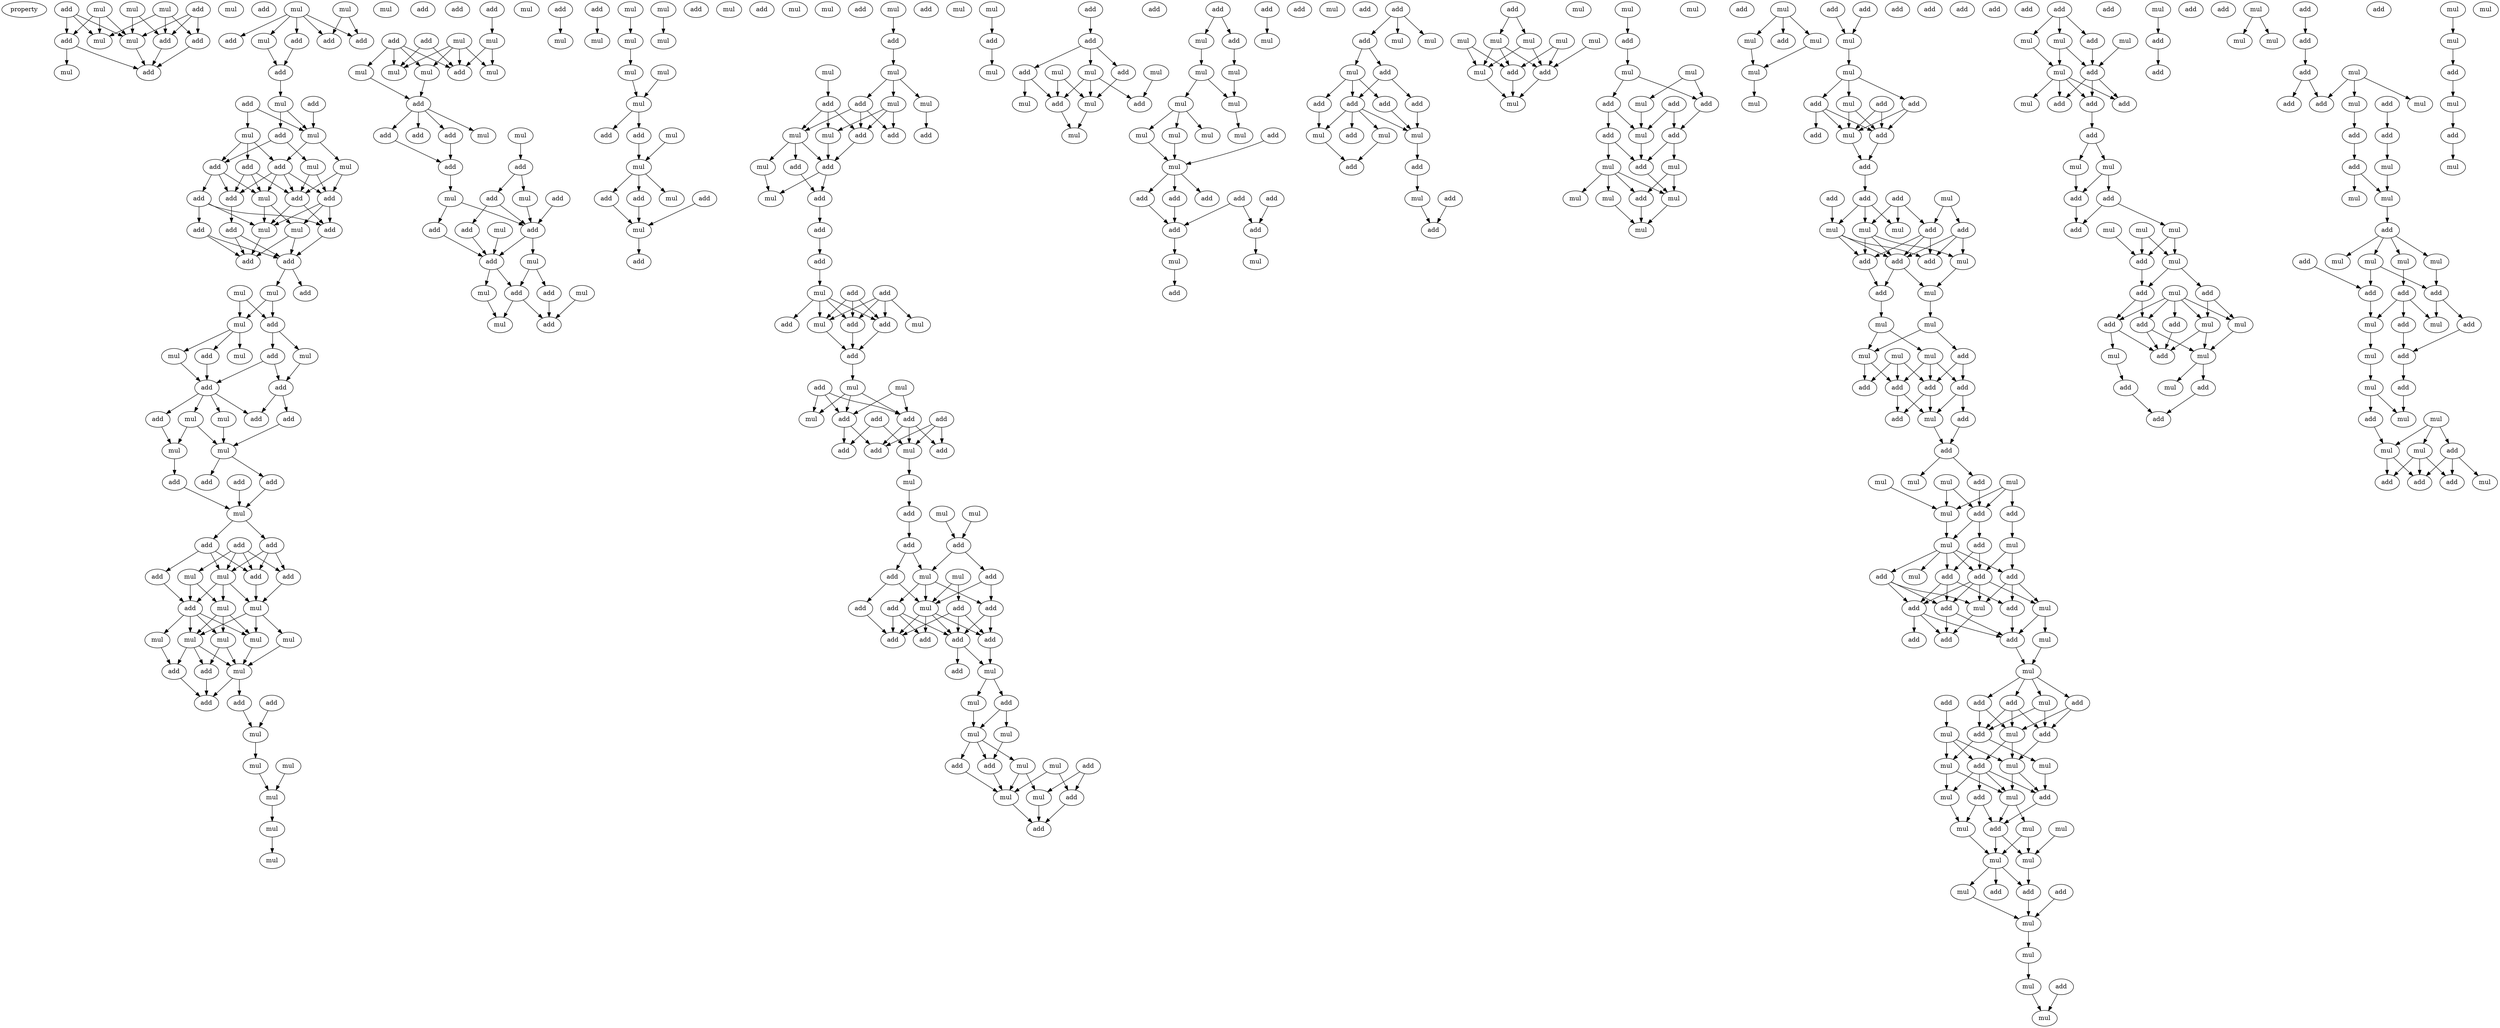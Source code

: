 digraph {
    node [fontcolor=black]
    property [mul=2,lf=1.7]
    0 [ label = mul ];
    1 [ label = add ];
    2 [ label = mul ];
    3 [ label = add ];
    4 [ label = mul ];
    5 [ label = add ];
    6 [ label = mul ];
    7 [ label = add ];
    8 [ label = add ];
    9 [ label = mul ];
    10 [ label = add ];
    11 [ label = mul ];
    12 [ label = mul ];
    13 [ label = add ];
    14 [ label = mul ];
    15 [ label = mul ];
    16 [ label = add ];
    17 [ label = add ];
    18 [ label = add ];
    19 [ label = add ];
    20 [ label = mul ];
    21 [ label = add ];
    22 [ label = add ];
    23 [ label = mul ];
    24 [ label = add ];
    25 [ label = mul ];
    26 [ label = add ];
    27 [ label = mul ];
    28 [ label = add ];
    29 [ label = mul ];
    30 [ label = add ];
    31 [ label = mul ];
    32 [ label = add ];
    33 [ label = mul ];
    34 [ label = add ];
    35 [ label = add ];
    36 [ label = add ];
    37 [ label = add ];
    38 [ label = add ];
    39 [ label = add ];
    40 [ label = mul ];
    41 [ label = mul ];
    42 [ label = add ];
    43 [ label = add ];
    44 [ label = add ];
    45 [ label = mul ];
    46 [ label = mul ];
    47 [ label = add ];
    48 [ label = add ];
    49 [ label = mul ];
    50 [ label = mul ];
    51 [ label = add ];
    52 [ label = mul ];
    53 [ label = add ];
    54 [ label = mul ];
    55 [ label = add ];
    56 [ label = add ];
    57 [ label = mul ];
    58 [ label = mul ];
    59 [ label = add ];
    60 [ label = add ];
    61 [ label = add ];
    62 [ label = mul ];
    63 [ label = mul ];
    64 [ label = add ];
    65 [ label = add ];
    66 [ label = add ];
    67 [ label = add ];
    68 [ label = mul ];
    69 [ label = add ];
    70 [ label = add ];
    71 [ label = add ];
    72 [ label = mul ];
    73 [ label = add ];
    74 [ label = add ];
    75 [ label = mul ];
    76 [ label = add ];
    77 [ label = mul ];
    78 [ label = mul ];
    79 [ label = add ];
    80 [ label = mul ];
    81 [ label = mul ];
    82 [ label = mul ];
    83 [ label = mul ];
    84 [ label = mul ];
    85 [ label = add ];
    86 [ label = mul ];
    87 [ label = add ];
    88 [ label = add ];
    89 [ label = add ];
    90 [ label = add ];
    91 [ label = mul ];
    92 [ label = mul ];
    93 [ label = mul ];
    94 [ label = mul ];
    95 [ label = mul ];
    96 [ label = mul ];
    97 [ label = add ];
    98 [ label = add ];
    99 [ label = mul ];
    100 [ label = add ];
    101 [ label = add ];
    102 [ label = mul ];
    103 [ label = mul ];
    104 [ label = add ];
    105 [ label = mul ];
    106 [ label = add ];
    107 [ label = mul ];
    108 [ label = mul ];
    109 [ label = mul ];
    110 [ label = add ];
    111 [ label = add ];
    112 [ label = mul ];
    113 [ label = mul ];
    114 [ label = add ];
    115 [ label = add ];
    116 [ label = add ];
    117 [ label = add ];
    118 [ label = mul ];
    119 [ label = mul ];
    120 [ label = add ];
    121 [ label = add ];
    122 [ label = mul ];
    123 [ label = add ];
    124 [ label = add ];
    125 [ label = add ];
    126 [ label = mul ];
    127 [ label = add ];
    128 [ label = mul ];
    129 [ label = add ];
    130 [ label = mul ];
    131 [ label = mul ];
    132 [ label = add ];
    133 [ label = add ];
    134 [ label = mul ];
    135 [ label = add ];
    136 [ label = mul ];
    137 [ label = add ];
    138 [ label = mul ];
    139 [ label = mul ];
    140 [ label = mul ];
    141 [ label = mul ];
    142 [ label = mul ];
    143 [ label = mul ];
    144 [ label = mul ];
    145 [ label = mul ];
    146 [ label = mul ];
    147 [ label = add ];
    148 [ label = add ];
    149 [ label = mul ];
    150 [ label = add ];
    151 [ label = mul ];
    152 [ label = add ];
    153 [ label = add ];
    154 [ label = add ];
    155 [ label = mul ];
    156 [ label = add ];
    157 [ label = mul ];
    158 [ label = mul ];
    159 [ label = mul ];
    160 [ label = add ];
    161 [ label = add ];
    162 [ label = mul ];
    163 [ label = add ];
    164 [ label = mul ];
    165 [ label = mul ];
    166 [ label = add ];
    167 [ label = mul ];
    168 [ label = add ];
    169 [ label = mul ];
    170 [ label = mul ];
    171 [ label = mul ];
    172 [ label = add ];
    173 [ label = add ];
    174 [ label = add ];
    175 [ label = mul ];
    176 [ label = add ];
    177 [ label = add ];
    178 [ label = add ];
    179 [ label = mul ];
    180 [ label = add ];
    181 [ label = add ];
    182 [ label = add ];
    183 [ label = add ];
    184 [ label = mul ];
    185 [ label = add ];
    186 [ label = add ];
    187 [ label = mul ];
    188 [ label = add ];
    189 [ label = mul ];
    190 [ label = add ];
    191 [ label = add ];
    192 [ label = mul ];
    193 [ label = mul ];
    194 [ label = add ];
    195 [ label = mul ];
    196 [ label = add ];
    197 [ label = add ];
    198 [ label = add ];
    199 [ label = add ];
    200 [ label = mul ];
    201 [ label = add ];
    202 [ label = add ];
    203 [ label = add ];
    204 [ label = mul ];
    205 [ label = add ];
    206 [ label = mul ];
    207 [ label = mul ];
    208 [ label = add ];
    209 [ label = add ];
    210 [ label = mul ];
    211 [ label = add ];
    212 [ label = mul ];
    213 [ label = add ];
    214 [ label = add ];
    215 [ label = add ];
    216 [ label = add ];
    217 [ label = mul ];
    218 [ label = add ];
    219 [ label = add ];
    220 [ label = add ];
    221 [ label = add ];
    222 [ label = add ];
    223 [ label = mul ];
    224 [ label = add ];
    225 [ label = add ];
    226 [ label = mul ];
    227 [ label = mul ];
    228 [ label = mul ];
    229 [ label = add ];
    230 [ label = mul ];
    231 [ label = mul ];
    232 [ label = add ];
    233 [ label = add ];
    234 [ label = mul ];
    235 [ label = add ];
    236 [ label = mul ];
    237 [ label = add ];
    238 [ label = mul ];
    239 [ label = mul ];
    240 [ label = add ];
    241 [ label = mul ];
    242 [ label = add ];
    243 [ label = add ];
    244 [ label = add ];
    245 [ label = mul ];
    246 [ label = mul ];
    247 [ label = mul ];
    248 [ label = add ];
    249 [ label = add ];
    250 [ label = add ];
    251 [ label = mul ];
    252 [ label = mul ];
    253 [ label = mul ];
    254 [ label = add ];
    255 [ label = add ];
    256 [ label = mul ];
    257 [ label = add ];
    258 [ label = add ];
    259 [ label = add ];
    260 [ label = mul ];
    261 [ label = mul ];
    262 [ label = mul ];
    263 [ label = mul ];
    264 [ label = mul ];
    265 [ label = mul ];
    266 [ label = add ];
    267 [ label = mul ];
    268 [ label = mul ];
    269 [ label = mul ];
    270 [ label = mul ];
    271 [ label = add ];
    272 [ label = add ];
    273 [ label = add ];
    274 [ label = add ];
    275 [ label = add ];
    276 [ label = add ];
    277 [ label = add ];
    278 [ label = mul ];
    279 [ label = mul ];
    280 [ label = add ];
    281 [ label = mul ];
    282 [ label = add ];
    283 [ label = add ];
    284 [ label = add ];
    285 [ label = mul ];
    286 [ label = mul ];
    287 [ label = mul ];
    288 [ label = add ];
    289 [ label = add ];
    290 [ label = add ];
    291 [ label = add ];
    292 [ label = add ];
    293 [ label = mul ];
    294 [ label = mul ];
    295 [ label = mul ];
    296 [ label = add ];
    297 [ label = add ];
    298 [ label = add ];
    299 [ label = mul ];
    300 [ label = add ];
    301 [ label = add ];
    302 [ label = mul ];
    303 [ label = add ];
    304 [ label = mul ];
    305 [ label = mul ];
    306 [ label = mul ];
    307 [ label = mul ];
    308 [ label = mul ];
    309 [ label = add ];
    310 [ label = mul ];
    311 [ label = add ];
    312 [ label = mul ];
    313 [ label = mul ];
    314 [ label = add ];
    315 [ label = mul ];
    316 [ label = mul ];
    317 [ label = mul ];
    318 [ label = add ];
    319 [ label = mul ];
    320 [ label = add ];
    321 [ label = add ];
    322 [ label = add ];
    323 [ label = mul ];
    324 [ label = add ];
    325 [ label = mul ];
    326 [ label = add ];
    327 [ label = mul ];
    328 [ label = add ];
    329 [ label = mul ];
    330 [ label = mul ];
    331 [ label = add ];
    332 [ label = mul ];
    333 [ label = mul ];
    334 [ label = mul ];
    335 [ label = mul ];
    336 [ label = add ];
    337 [ label = mul ];
    338 [ label = mul ];
    339 [ label = mul ];
    340 [ label = add ];
    341 [ label = add ];
    342 [ label = add ];
    343 [ label = mul ];
    344 [ label = mul ];
    345 [ label = add ];
    346 [ label = add ];
    347 [ label = mul ];
    348 [ label = add ];
    349 [ label = add ];
    350 [ label = add ];
    351 [ label = mul ];
    352 [ label = add ];
    353 [ label = mul ];
    354 [ label = add ];
    355 [ label = add ];
    356 [ label = add ];
    357 [ label = add ];
    358 [ label = mul ];
    359 [ label = mul ];
    360 [ label = mul ];
    361 [ label = add ];
    362 [ label = add ];
    363 [ label = mul ];
    364 [ label = add ];
    365 [ label = add ];
    366 [ label = add ];
    367 [ label = mul ];
    368 [ label = mul ];
    369 [ label = mul ];
    370 [ label = mul ];
    371 [ label = mul ];
    372 [ label = mul ];
    373 [ label = add ];
    374 [ label = add ];
    375 [ label = add ];
    376 [ label = add ];
    377 [ label = add ];
    378 [ label = add ];
    379 [ label = add ];
    380 [ label = add ];
    381 [ label = mul ];
    382 [ label = add ];
    383 [ label = add ];
    384 [ label = mul ];
    385 [ label = mul ];
    386 [ label = add ];
    387 [ label = mul ];
    388 [ label = mul ];
    389 [ label = mul ];
    390 [ label = add ];
    391 [ label = add ];
    392 [ label = add ];
    393 [ label = mul ];
    394 [ label = mul ];
    395 [ label = add ];
    396 [ label = add ];
    397 [ label = add ];
    398 [ label = mul ];
    399 [ label = add ];
    400 [ label = mul ];
    401 [ label = mul ];
    402 [ label = add ];
    403 [ label = add ];
    404 [ label = add ];
    405 [ label = add ];
    406 [ label = add ];
    407 [ label = add ];
    408 [ label = mul ];
    409 [ label = mul ];
    410 [ label = mul ];
    411 [ label = add ];
    412 [ label = add ];
    413 [ label = add ];
    414 [ label = add ];
    415 [ label = mul ];
    416 [ label = add ];
    417 [ label = mul ];
    418 [ label = add ];
    419 [ label = mul ];
    420 [ label = mul ];
    421 [ label = mul ];
    422 [ label = add ];
    423 [ label = mul ];
    424 [ label = mul ];
    425 [ label = add ];
    426 [ label = add ];
    427 [ label = mul ];
    428 [ label = mul ];
    429 [ label = add ];
    430 [ label = mul ];
    431 [ label = mul ];
    432 [ label = mul ];
    433 [ label = add ];
    434 [ label = mul ];
    435 [ label = add ];
    436 [ label = add ];
    437 [ label = mul ];
    438 [ label = add ];
    439 [ label = mul ];
    440 [ label = mul ];
    441 [ label = add ];
    442 [ label = add ];
    443 [ label = mul ];
    444 [ label = add ];
    445 [ label = add ];
    446 [ label = mul ];
    447 [ label = mul ];
    448 [ label = mul ];
    449 [ label = mul ];
    450 [ label = add ];
    451 [ label = mul ];
    452 [ label = add ];
    453 [ label = add ];
    454 [ label = add ];
    455 [ label = add ];
    456 [ label = mul ];
    457 [ label = mul ];
    458 [ label = add ];
    459 [ label = add ];
    460 [ label = mul ];
    461 [ label = add ];
    462 [ label = mul ];
    463 [ label = mul ];
    464 [ label = add ];
    465 [ label = mul ];
    466 [ label = add ];
    467 [ label = mul ];
    468 [ label = add ];
    469 [ label = mul ];
    470 [ label = add ];
    471 [ label = add ];
    472 [ label = mul ];
    473 [ label = add ];
    474 [ label = mul ];
    475 [ label = add ];
    476 [ label = mul ];
    477 [ label = mul ];
    478 [ label = add ];
    479 [ label = add ];
    480 [ label = add ];
    481 [ label = add ];
    482 [ label = mul ];
    483 [ label = add ];
    484 [ label = add ];
    485 [ label = add ];
    486 [ label = add ];
    487 [ label = mul ];
    488 [ label = mul ];
    489 [ label = add ];
    490 [ label = mul ];
    491 [ label = add ];
    492 [ label = add ];
    493 [ label = mul ];
    494 [ label = add ];
    495 [ label = add ];
    496 [ label = add ];
    497 [ label = mul ];
    498 [ label = mul ];
    499 [ label = add ];
    500 [ label = add ];
    501 [ label = add ];
    502 [ label = add ];
    503 [ label = mul ];
    504 [ label = mul ];
    505 [ label = mul ];
    506 [ label = add ];
    507 [ label = mul ];
    508 [ label = mul ];
    509 [ label = mul ];
    510 [ label = mul ];
    511 [ label = add ];
    512 [ label = add ];
    513 [ label = add ];
    514 [ label = add ];
    515 [ label = mul ];
    516 [ label = add ];
    517 [ label = add ];
    518 [ label = mul ];
    519 [ label = mul ];
    520 [ label = add ];
    521 [ label = add ];
    522 [ label = mul ];
    523 [ label = mul ];
    524 [ label = mul ];
    525 [ label = add ];
    526 [ label = mul ];
    527 [ label = mul ];
    528 [ label = add ];
    529 [ label = mul ];
    530 [ label = mul ];
    531 [ label = add ];
    532 [ label = add ];
    533 [ label = add ];
    534 [ label = mul ];
    535 [ label = add ];
    536 [ label = mul ];
    537 [ label = add ];
    538 [ label = mul ];
    539 [ label = mul ];
    0 -> 6 [ name = 0 ];
    0 -> 7 [ name = 1 ];
    0 -> 9 [ name = 2 ];
    1 -> 6 [ name = 3 ];
    1 -> 7 [ name = 4 ];
    1 -> 9 [ name = 5 ];
    2 -> 8 [ name = 6 ];
    2 -> 9 [ name = 7 ];
    3 -> 5 [ name = 8 ];
    3 -> 8 [ name = 9 ];
    3 -> 9 [ name = 10 ];
    4 -> 5 [ name = 11 ];
    4 -> 6 [ name = 12 ];
    4 -> 8 [ name = 13 ];
    5 -> 10 [ name = 14 ];
    7 -> 10 [ name = 15 ];
    7 -> 11 [ name = 16 ];
    8 -> 10 [ name = 17 ];
    9 -> 10 [ name = 18 ];
    14 -> 16 [ name = 19 ];
    14 -> 17 [ name = 20 ];
    14 -> 18 [ name = 21 ];
    14 -> 19 [ name = 22 ];
    14 -> 20 [ name = 23 ];
    15 -> 18 [ name = 24 ];
    15 -> 19 [ name = 25 ];
    17 -> 21 [ name = 26 ];
    20 -> 21 [ name = 27 ];
    21 -> 23 [ name = 28 ];
    22 -> 25 [ name = 29 ];
    22 -> 27 [ name = 30 ];
    23 -> 26 [ name = 31 ];
    23 -> 27 [ name = 32 ];
    24 -> 27 [ name = 33 ];
    25 -> 28 [ name = 34 ];
    25 -> 30 [ name = 35 ];
    25 -> 32 [ name = 36 ];
    26 -> 29 [ name = 37 ];
    26 -> 30 [ name = 38 ];
    27 -> 28 [ name = 39 ];
    27 -> 31 [ name = 40 ];
    28 -> 33 [ name = 41 ];
    28 -> 34 [ name = 42 ];
    28 -> 36 [ name = 43 ];
    28 -> 37 [ name = 44 ];
    29 -> 34 [ name = 45 ];
    29 -> 37 [ name = 46 ];
    30 -> 33 [ name = 47 ];
    30 -> 35 [ name = 48 ];
    30 -> 36 [ name = 49 ];
    31 -> 34 [ name = 50 ];
    31 -> 37 [ name = 51 ];
    32 -> 33 [ name = 52 ];
    32 -> 34 [ name = 53 ];
    32 -> 36 [ name = 54 ];
    33 -> 40 [ name = 55 ];
    33 -> 41 [ name = 56 ];
    34 -> 41 [ name = 57 ];
    34 -> 42 [ name = 58 ];
    35 -> 38 [ name = 59 ];
    35 -> 41 [ name = 60 ];
    35 -> 42 [ name = 61 ];
    36 -> 39 [ name = 62 ];
    37 -> 40 [ name = 63 ];
    37 -> 41 [ name = 64 ];
    37 -> 42 [ name = 65 ];
    38 -> 43 [ name = 66 ];
    38 -> 44 [ name = 67 ];
    39 -> 43 [ name = 68 ];
    39 -> 44 [ name = 69 ];
    40 -> 43 [ name = 70 ];
    40 -> 44 [ name = 71 ];
    41 -> 44 [ name = 72 ];
    42 -> 43 [ name = 73 ];
    43 -> 46 [ name = 74 ];
    43 -> 47 [ name = 75 ];
    45 -> 48 [ name = 76 ];
    45 -> 49 [ name = 77 ];
    46 -> 48 [ name = 78 ];
    46 -> 49 [ name = 79 ];
    48 -> 50 [ name = 80 ];
    48 -> 53 [ name = 81 ];
    49 -> 51 [ name = 82 ];
    49 -> 52 [ name = 83 ];
    49 -> 54 [ name = 84 ];
    50 -> 56 [ name = 85 ];
    51 -> 55 [ name = 86 ];
    52 -> 55 [ name = 87 ];
    53 -> 55 [ name = 88 ];
    53 -> 56 [ name = 89 ];
    55 -> 57 [ name = 90 ];
    55 -> 58 [ name = 91 ];
    55 -> 60 [ name = 92 ];
    55 -> 61 [ name = 93 ];
    56 -> 59 [ name = 94 ];
    56 -> 61 [ name = 95 ];
    57 -> 62 [ name = 96 ];
    57 -> 63 [ name = 97 ];
    58 -> 63 [ name = 98 ];
    59 -> 63 [ name = 99 ];
    60 -> 62 [ name = 100 ];
    62 -> 64 [ name = 101 ];
    63 -> 66 [ name = 102 ];
    63 -> 67 [ name = 103 ];
    64 -> 68 [ name = 104 ];
    65 -> 68 [ name = 105 ];
    67 -> 68 [ name = 106 ];
    68 -> 69 [ name = 107 ];
    68 -> 70 [ name = 108 ];
    69 -> 74 [ name = 109 ];
    69 -> 75 [ name = 110 ];
    69 -> 76 [ name = 111 ];
    70 -> 73 [ name = 112 ];
    70 -> 75 [ name = 113 ];
    70 -> 76 [ name = 114 ];
    71 -> 72 [ name = 115 ];
    71 -> 73 [ name = 116 ];
    71 -> 75 [ name = 117 ];
    71 -> 76 [ name = 118 ];
    72 -> 77 [ name = 119 ];
    72 -> 79 [ name = 120 ];
    73 -> 78 [ name = 121 ];
    74 -> 79 [ name = 122 ];
    75 -> 77 [ name = 123 ];
    75 -> 78 [ name = 124 ];
    75 -> 79 [ name = 125 ];
    76 -> 78 [ name = 126 ];
    77 -> 81 [ name = 127 ];
    77 -> 82 [ name = 128 ];
    77 -> 83 [ name = 129 ];
    78 -> 80 [ name = 130 ];
    78 -> 81 [ name = 131 ];
    78 -> 83 [ name = 132 ];
    79 -> 81 [ name = 133 ];
    79 -> 82 [ name = 134 ];
    79 -> 83 [ name = 135 ];
    79 -> 84 [ name = 136 ];
    80 -> 86 [ name = 137 ];
    81 -> 86 [ name = 138 ];
    82 -> 85 [ name = 139 ];
    82 -> 86 [ name = 140 ];
    83 -> 85 [ name = 141 ];
    83 -> 86 [ name = 142 ];
    83 -> 87 [ name = 143 ];
    84 -> 87 [ name = 144 ];
    85 -> 88 [ name = 145 ];
    86 -> 88 [ name = 146 ];
    86 -> 89 [ name = 147 ];
    87 -> 88 [ name = 148 ];
    89 -> 91 [ name = 149 ];
    90 -> 91 [ name = 150 ];
    91 -> 92 [ name = 151 ];
    92 -> 94 [ name = 152 ];
    93 -> 94 [ name = 153 ];
    94 -> 96 [ name = 154 ];
    96 -> 99 [ name = 155 ];
    100 -> 103 [ name = 156 ];
    101 -> 105 [ name = 157 ];
    101 -> 106 [ name = 158 ];
    101 -> 108 [ name = 159 ];
    101 -> 109 [ name = 160 ];
    102 -> 106 [ name = 161 ];
    102 -> 107 [ name = 162 ];
    102 -> 108 [ name = 163 ];
    102 -> 109 [ name = 164 ];
    103 -> 106 [ name = 165 ];
    103 -> 107 [ name = 166 ];
    104 -> 106 [ name = 167 ];
    104 -> 108 [ name = 168 ];
    105 -> 110 [ name = 169 ];
    109 -> 110 [ name = 170 ];
    110 -> 111 [ name = 171 ];
    110 -> 112 [ name = 172 ];
    110 -> 114 [ name = 173 ];
    110 -> 115 [ name = 174 ];
    111 -> 116 [ name = 175 ];
    113 -> 117 [ name = 176 ];
    114 -> 116 [ name = 177 ];
    116 -> 122 [ name = 178 ];
    117 -> 119 [ name = 179 ];
    117 -> 121 [ name = 180 ];
    119 -> 125 [ name = 181 ];
    120 -> 125 [ name = 182 ];
    121 -> 124 [ name = 183 ];
    121 -> 125 [ name = 184 ];
    122 -> 123 [ name = 185 ];
    122 -> 125 [ name = 186 ];
    123 -> 127 [ name = 187 ];
    124 -> 127 [ name = 188 ];
    125 -> 127 [ name = 189 ];
    125 -> 128 [ name = 190 ];
    126 -> 127 [ name = 191 ];
    127 -> 130 [ name = 192 ];
    127 -> 132 [ name = 193 ];
    128 -> 129 [ name = 194 ];
    128 -> 132 [ name = 195 ];
    129 -> 133 [ name = 196 ];
    130 -> 134 [ name = 197 ];
    131 -> 133 [ name = 198 ];
    132 -> 133 [ name = 199 ];
    132 -> 134 [ name = 200 ];
    135 -> 136 [ name = 201 ];
    137 -> 138 [ name = 202 ];
    139 -> 141 [ name = 203 ];
    140 -> 142 [ name = 204 ];
    141 -> 144 [ name = 205 ];
    143 -> 145 [ name = 206 ];
    144 -> 145 [ name = 207 ];
    145 -> 147 [ name = 208 ];
    145 -> 150 [ name = 209 ];
    146 -> 151 [ name = 210 ];
    150 -> 151 [ name = 211 ];
    151 -> 152 [ name = 212 ];
    151 -> 153 [ name = 213 ];
    151 -> 155 [ name = 214 ];
    152 -> 157 [ name = 215 ];
    153 -> 157 [ name = 216 ];
    154 -> 157 [ name = 217 ];
    157 -> 161 [ name = 218 ];
    162 -> 163 [ name = 219 ];
    163 -> 164 [ name = 220 ];
    164 -> 166 [ name = 221 ];
    164 -> 167 [ name = 222 ];
    164 -> 169 [ name = 223 ];
    165 -> 168 [ name = 224 ];
    166 -> 170 [ name = 225 ];
    166 -> 172 [ name = 226 ];
    166 -> 174 [ name = 227 ];
    167 -> 171 [ name = 228 ];
    167 -> 172 [ name = 229 ];
    167 -> 174 [ name = 230 ];
    168 -> 170 [ name = 231 ];
    168 -> 171 [ name = 232 ];
    168 -> 172 [ name = 233 ];
    169 -> 173 [ name = 234 ];
    170 -> 175 [ name = 235 ];
    170 -> 176 [ name = 236 ];
    170 -> 177 [ name = 237 ];
    171 -> 177 [ name = 238 ];
    172 -> 177 [ name = 239 ];
    175 -> 179 [ name = 240 ];
    176 -> 178 [ name = 241 ];
    177 -> 178 [ name = 242 ];
    177 -> 179 [ name = 243 ];
    178 -> 180 [ name = 244 ];
    180 -> 182 [ name = 245 ];
    182 -> 184 [ name = 246 ];
    183 -> 186 [ name = 247 ];
    183 -> 187 [ name = 248 ];
    183 -> 189 [ name = 249 ];
    183 -> 190 [ name = 250 ];
    184 -> 186 [ name = 251 ];
    184 -> 188 [ name = 252 ];
    184 -> 189 [ name = 253 ];
    184 -> 190 [ name = 254 ];
    185 -> 186 [ name = 255 ];
    185 -> 189 [ name = 256 ];
    185 -> 190 [ name = 257 ];
    186 -> 191 [ name = 258 ];
    189 -> 191 [ name = 259 ];
    190 -> 191 [ name = 260 ];
    191 -> 192 [ name = 261 ];
    192 -> 195 [ name = 262 ];
    192 -> 196 [ name = 263 ];
    192 -> 197 [ name = 264 ];
    193 -> 196 [ name = 265 ];
    193 -> 197 [ name = 266 ];
    194 -> 195 [ name = 267 ];
    194 -> 196 [ name = 268 ];
    194 -> 197 [ name = 269 ];
    196 -> 202 [ name = 270 ];
    196 -> 203 [ name = 271 ];
    197 -> 200 [ name = 272 ];
    197 -> 201 [ name = 273 ];
    197 -> 202 [ name = 274 ];
    198 -> 200 [ name = 275 ];
    198 -> 201 [ name = 276 ];
    198 -> 202 [ name = 277 ];
    199 -> 200 [ name = 278 ];
    199 -> 203 [ name = 279 ];
    200 -> 204 [ name = 280 ];
    204 -> 205 [ name = 281 ];
    205 -> 209 [ name = 282 ];
    206 -> 208 [ name = 283 ];
    207 -> 208 [ name = 284 ];
    208 -> 212 [ name = 285 ];
    208 -> 213 [ name = 286 ];
    209 -> 211 [ name = 287 ];
    209 -> 212 [ name = 288 ];
    210 -> 215 [ name = 289 ];
    210 -> 217 [ name = 290 ];
    211 -> 214 [ name = 291 ];
    211 -> 217 [ name = 292 ];
    212 -> 216 [ name = 293 ];
    212 -> 217 [ name = 294 ];
    212 -> 218 [ name = 295 ];
    213 -> 217 [ name = 296 ];
    213 -> 218 [ name = 297 ];
    214 -> 220 [ name = 298 ];
    215 -> 219 [ name = 299 ];
    215 -> 220 [ name = 300 ];
    215 -> 222 [ name = 301 ];
    216 -> 219 [ name = 302 ];
    216 -> 220 [ name = 303 ];
    216 -> 221 [ name = 304 ];
    217 -> 219 [ name = 305 ];
    217 -> 220 [ name = 306 ];
    217 -> 221 [ name = 307 ];
    217 -> 222 [ name = 308 ];
    218 -> 219 [ name = 309 ];
    218 -> 222 [ name = 310 ];
    219 -> 223 [ name = 311 ];
    219 -> 224 [ name = 312 ];
    222 -> 223 [ name = 313 ];
    223 -> 225 [ name = 314 ];
    223 -> 226 [ name = 315 ];
    225 -> 227 [ name = 316 ];
    225 -> 228 [ name = 317 ];
    226 -> 227 [ name = 318 ];
    227 -> 229 [ name = 319 ];
    227 -> 230 [ name = 320 ];
    227 -> 232 [ name = 321 ];
    228 -> 232 [ name = 322 ];
    229 -> 236 [ name = 323 ];
    230 -> 234 [ name = 324 ];
    230 -> 236 [ name = 325 ];
    231 -> 235 [ name = 326 ];
    231 -> 236 [ name = 327 ];
    232 -> 236 [ name = 328 ];
    233 -> 234 [ name = 329 ];
    233 -> 235 [ name = 330 ];
    234 -> 237 [ name = 331 ];
    235 -> 237 [ name = 332 ];
    236 -> 237 [ name = 333 ];
    239 -> 240 [ name = 334 ];
    240 -> 241 [ name = 335 ];
    242 -> 243 [ name = 336 ];
    243 -> 244 [ name = 337 ];
    243 -> 247 [ name = 338 ];
    243 -> 248 [ name = 339 ];
    244 -> 249 [ name = 340 ];
    244 -> 252 [ name = 341 ];
    245 -> 250 [ name = 342 ];
    246 -> 249 [ name = 343 ];
    246 -> 251 [ name = 344 ];
    247 -> 249 [ name = 345 ];
    247 -> 250 [ name = 346 ];
    247 -> 251 [ name = 347 ];
    248 -> 251 [ name = 348 ];
    249 -> 253 [ name = 349 ];
    251 -> 253 [ name = 350 ];
    255 -> 256 [ name = 351 ];
    255 -> 257 [ name = 352 ];
    256 -> 260 [ name = 353 ];
    257 -> 261 [ name = 354 ];
    258 -> 262 [ name = 355 ];
    260 -> 263 [ name = 356 ];
    260 -> 264 [ name = 357 ];
    261 -> 264 [ name = 358 ];
    263 -> 265 [ name = 359 ];
    263 -> 267 [ name = 360 ];
    263 -> 269 [ name = 361 ];
    264 -> 268 [ name = 362 ];
    265 -> 270 [ name = 363 ];
    266 -> 270 [ name = 364 ];
    267 -> 270 [ name = 365 ];
    270 -> 271 [ name = 366 ];
    270 -> 273 [ name = 367 ];
    270 -> 275 [ name = 368 ];
    271 -> 277 [ name = 369 ];
    272 -> 276 [ name = 370 ];
    272 -> 277 [ name = 371 ];
    273 -> 277 [ name = 372 ];
    274 -> 276 [ name = 373 ];
    276 -> 279 [ name = 374 ];
    277 -> 278 [ name = 375 ];
    278 -> 280 [ name = 376 ];
    283 -> 284 [ name = 377 ];
    283 -> 285 [ name = 378 ];
    283 -> 286 [ name = 379 ];
    284 -> 287 [ name = 380 ];
    284 -> 288 [ name = 381 ];
    287 -> 289 [ name = 382 ];
    287 -> 290 [ name = 383 ];
    287 -> 292 [ name = 384 ];
    288 -> 291 [ name = 385 ];
    288 -> 292 [ name = 386 ];
    289 -> 295 [ name = 387 ];
    290 -> 293 [ name = 388 ];
    291 -> 295 [ name = 389 ];
    292 -> 293 [ name = 390 ];
    292 -> 294 [ name = 391 ];
    292 -> 295 [ name = 392 ];
    292 -> 296 [ name = 393 ];
    293 -> 298 [ name = 394 ];
    294 -> 298 [ name = 395 ];
    295 -> 297 [ name = 396 ];
    297 -> 299 [ name = 397 ];
    299 -> 303 [ name = 398 ];
    300 -> 303 [ name = 399 ];
    301 -> 304 [ name = 400 ];
    301 -> 305 [ name = 401 ];
    304 -> 309 [ name = 402 ];
    304 -> 310 [ name = 403 ];
    304 -> 311 [ name = 404 ];
    305 -> 310 [ name = 405 ];
    305 -> 311 [ name = 406 ];
    306 -> 309 [ name = 407 ];
    306 -> 310 [ name = 408 ];
    307 -> 309 [ name = 409 ];
    307 -> 311 [ name = 410 ];
    308 -> 311 [ name = 411 ];
    309 -> 312 [ name = 412 ];
    310 -> 312 [ name = 413 ];
    311 -> 312 [ name = 414 ];
    313 -> 314 [ name = 415 ];
    314 -> 315 [ name = 416 ];
    315 -> 318 [ name = 417 ];
    315 -> 321 [ name = 418 ];
    316 -> 319 [ name = 419 ];
    316 -> 321 [ name = 420 ];
    318 -> 322 [ name = 421 ];
    318 -> 323 [ name = 422 ];
    319 -> 323 [ name = 423 ];
    320 -> 323 [ name = 424 ];
    320 -> 324 [ name = 425 ];
    321 -> 324 [ name = 426 ];
    322 -> 326 [ name = 427 ];
    322 -> 327 [ name = 428 ];
    323 -> 326 [ name = 429 ];
    324 -> 325 [ name = 430 ];
    324 -> 326 [ name = 431 ];
    325 -> 328 [ name = 432 ];
    325 -> 329 [ name = 433 ];
    326 -> 329 [ name = 434 ];
    327 -> 328 [ name = 435 ];
    327 -> 329 [ name = 436 ];
    327 -> 330 [ name = 437 ];
    327 -> 332 [ name = 438 ];
    328 -> 333 [ name = 439 ];
    329 -> 333 [ name = 440 ];
    332 -> 333 [ name = 441 ];
    334 -> 335 [ name = 442 ];
    334 -> 336 [ name = 443 ];
    334 -> 337 [ name = 444 ];
    335 -> 338 [ name = 445 ];
    337 -> 338 [ name = 446 ];
    338 -> 339 [ name = 447 ];
    340 -> 343 [ name = 448 ];
    341 -> 343 [ name = 449 ];
    343 -> 344 [ name = 450 ];
    344 -> 345 [ name = 451 ];
    344 -> 346 [ name = 452 ];
    344 -> 347 [ name = 453 ];
    345 -> 349 [ name = 454 ];
    345 -> 351 [ name = 455 ];
    346 -> 349 [ name = 456 ];
    346 -> 350 [ name = 457 ];
    346 -> 351 [ name = 458 ];
    347 -> 349 [ name = 459 ];
    347 -> 351 [ name = 460 ];
    348 -> 349 [ name = 461 ];
    348 -> 351 [ name = 462 ];
    349 -> 352 [ name = 463 ];
    351 -> 352 [ name = 464 ];
    352 -> 356 [ name = 465 ];
    353 -> 357 [ name = 466 ];
    353 -> 361 [ name = 467 ];
    354 -> 359 [ name = 468 ];
    355 -> 358 [ name = 469 ];
    355 -> 360 [ name = 470 ];
    355 -> 361 [ name = 471 ];
    356 -> 358 [ name = 472 ];
    356 -> 359 [ name = 473 ];
    356 -> 360 [ name = 474 ];
    357 -> 363 [ name = 475 ];
    357 -> 364 [ name = 476 ];
    357 -> 365 [ name = 477 ];
    359 -> 362 [ name = 478 ];
    359 -> 364 [ name = 479 ];
    359 -> 365 [ name = 480 ];
    360 -> 362 [ name = 481 ];
    360 -> 363 [ name = 482 ];
    360 -> 364 [ name = 483 ];
    361 -> 362 [ name = 484 ];
    361 -> 364 [ name = 485 ];
    361 -> 365 [ name = 486 ];
    362 -> 366 [ name = 487 ];
    363 -> 367 [ name = 488 ];
    364 -> 366 [ name = 489 ];
    364 -> 367 [ name = 490 ];
    366 -> 369 [ name = 491 ];
    367 -> 368 [ name = 492 ];
    368 -> 370 [ name = 493 ];
    368 -> 374 [ name = 494 ];
    369 -> 370 [ name = 495 ];
    369 -> 371 [ name = 496 ];
    370 -> 376 [ name = 497 ];
    370 -> 378 [ name = 498 ];
    371 -> 375 [ name = 499 ];
    371 -> 376 [ name = 500 ];
    371 -> 377 [ name = 501 ];
    372 -> 375 [ name = 502 ];
    372 -> 376 [ name = 503 ];
    372 -> 378 [ name = 504 ];
    374 -> 375 [ name = 505 ];
    374 -> 377 [ name = 506 ];
    375 -> 379 [ name = 507 ];
    375 -> 381 [ name = 508 ];
    376 -> 379 [ name = 509 ];
    376 -> 381 [ name = 510 ];
    377 -> 380 [ name = 511 ];
    377 -> 381 [ name = 512 ];
    380 -> 383 [ name = 513 ];
    381 -> 383 [ name = 514 ];
    383 -> 385 [ name = 515 ];
    383 -> 386 [ name = 516 ];
    384 -> 389 [ name = 517 ];
    384 -> 391 [ name = 518 ];
    386 -> 391 [ name = 519 ];
    387 -> 389 [ name = 520 ];
    388 -> 389 [ name = 521 ];
    388 -> 390 [ name = 522 ];
    388 -> 391 [ name = 523 ];
    389 -> 394 [ name = 524 ];
    390 -> 393 [ name = 525 ];
    391 -> 392 [ name = 526 ];
    391 -> 394 [ name = 527 ];
    392 -> 395 [ name = 528 ];
    392 -> 397 [ name = 529 ];
    393 -> 395 [ name = 530 ];
    393 -> 399 [ name = 531 ];
    394 -> 395 [ name = 532 ];
    394 -> 396 [ name = 533 ];
    394 -> 397 [ name = 534 ];
    394 -> 398 [ name = 535 ];
    394 -> 399 [ name = 536 ];
    395 -> 400 [ name = 537 ];
    395 -> 401 [ name = 538 ];
    395 -> 402 [ name = 539 ];
    395 -> 404 [ name = 540 ];
    396 -> 401 [ name = 541 ];
    396 -> 402 [ name = 542 ];
    396 -> 404 [ name = 543 ];
    397 -> 402 [ name = 544 ];
    397 -> 403 [ name = 545 ];
    397 -> 404 [ name = 546 ];
    399 -> 400 [ name = 547 ];
    399 -> 401 [ name = 548 ];
    399 -> 403 [ name = 549 ];
    400 -> 407 [ name = 550 ];
    400 -> 408 [ name = 551 ];
    401 -> 406 [ name = 552 ];
    402 -> 406 [ name = 553 ];
    402 -> 407 [ name = 554 ];
    403 -> 407 [ name = 555 ];
    404 -> 405 [ name = 556 ];
    404 -> 406 [ name = 557 ];
    404 -> 407 [ name = 558 ];
    407 -> 409 [ name = 559 ];
    408 -> 409 [ name = 560 ];
    409 -> 410 [ name = 561 ];
    409 -> 411 [ name = 562 ];
    409 -> 412 [ name = 563 ];
    409 -> 413 [ name = 564 ];
    410 -> 416 [ name = 565 ];
    410 -> 418 [ name = 566 ];
    411 -> 416 [ name = 567 ];
    411 -> 417 [ name = 568 ];
    412 -> 417 [ name = 569 ];
    412 -> 418 [ name = 570 ];
    413 -> 416 [ name = 571 ];
    413 -> 417 [ name = 572 ];
    413 -> 418 [ name = 573 ];
    414 -> 415 [ name = 574 ];
    415 -> 419 [ name = 575 ];
    415 -> 421 [ name = 576 ];
    415 -> 422 [ name = 577 ];
    416 -> 421 [ name = 578 ];
    417 -> 421 [ name = 579 ];
    417 -> 422 [ name = 580 ];
    418 -> 419 [ name = 581 ];
    418 -> 420 [ name = 582 ];
    419 -> 423 [ name = 583 ];
    419 -> 424 [ name = 584 ];
    420 -> 425 [ name = 585 ];
    421 -> 424 [ name = 586 ];
    421 -> 425 [ name = 587 ];
    422 -> 423 [ name = 588 ];
    422 -> 424 [ name = 589 ];
    422 -> 425 [ name = 590 ];
    422 -> 426 [ name = 591 ];
    423 -> 428 [ name = 592 ];
    424 -> 429 [ name = 593 ];
    424 -> 430 [ name = 594 ];
    425 -> 429 [ name = 595 ];
    426 -> 428 [ name = 596 ];
    426 -> 429 [ name = 597 ];
    427 -> 432 [ name = 598 ];
    428 -> 431 [ name = 599 ];
    429 -> 431 [ name = 600 ];
    429 -> 432 [ name = 601 ];
    430 -> 431 [ name = 602 ];
    430 -> 432 [ name = 603 ];
    431 -> 434 [ name = 604 ];
    431 -> 435 [ name = 605 ];
    431 -> 436 [ name = 606 ];
    432 -> 436 [ name = 607 ];
    433 -> 437 [ name = 608 ];
    434 -> 437 [ name = 609 ];
    436 -> 437 [ name = 610 ];
    437 -> 439 [ name = 611 ];
    439 -> 440 [ name = 612 ];
    440 -> 443 [ name = 613 ];
    441 -> 443 [ name = 614 ];
    444 -> 445 [ name = 615 ];
    444 -> 446 [ name = 616 ];
    444 -> 447 [ name = 617 ];
    445 -> 450 [ name = 618 ];
    446 -> 449 [ name = 619 ];
    446 -> 450 [ name = 620 ];
    447 -> 449 [ name = 621 ];
    448 -> 450 [ name = 622 ];
    449 -> 451 [ name = 623 ];
    449 -> 452 [ name = 624 ];
    449 -> 453 [ name = 625 ];
    449 -> 454 [ name = 626 ];
    450 -> 452 [ name = 627 ];
    450 -> 453 [ name = 628 ];
    450 -> 454 [ name = 629 ];
    453 -> 455 [ name = 630 ];
    455 -> 456 [ name = 631 ];
    455 -> 457 [ name = 632 ];
    456 -> 458 [ name = 633 ];
    457 -> 458 [ name = 634 ];
    457 -> 459 [ name = 635 ];
    458 -> 461 [ name = 636 ];
    459 -> 460 [ name = 637 ];
    459 -> 461 [ name = 638 ];
    460 -> 464 [ name = 639 ];
    460 -> 465 [ name = 640 ];
    462 -> 464 [ name = 641 ];
    463 -> 464 [ name = 642 ];
    463 -> 465 [ name = 643 ];
    464 -> 468 [ name = 644 ];
    465 -> 466 [ name = 645 ];
    465 -> 468 [ name = 646 ];
    466 -> 469 [ name = 647 ];
    466 -> 472 [ name = 648 ];
    467 -> 469 [ name = 649 ];
    467 -> 470 [ name = 650 ];
    467 -> 471 [ name = 651 ];
    467 -> 472 [ name = 652 ];
    467 -> 473 [ name = 653 ];
    468 -> 470 [ name = 654 ];
    468 -> 473 [ name = 655 ];
    469 -> 475 [ name = 656 ];
    469 -> 476 [ name = 657 ];
    470 -> 475 [ name = 658 ];
    470 -> 476 [ name = 659 ];
    471 -> 475 [ name = 660 ];
    472 -> 476 [ name = 661 ];
    473 -> 474 [ name = 662 ];
    473 -> 475 [ name = 663 ];
    474 -> 479 [ name = 664 ];
    476 -> 477 [ name = 665 ];
    476 -> 478 [ name = 666 ];
    478 -> 480 [ name = 667 ];
    479 -> 480 [ name = 668 ];
    482 -> 483 [ name = 669 ];
    483 -> 484 [ name = 670 ];
    487 -> 488 [ name = 671 ];
    487 -> 490 [ name = 672 ];
    489 -> 492 [ name = 673 ];
    492 -> 494 [ name = 674 ];
    493 -> 496 [ name = 675 ];
    493 -> 497 [ name = 676 ];
    493 -> 498 [ name = 677 ];
    494 -> 495 [ name = 678 ];
    494 -> 496 [ name = 679 ];
    497 -> 500 [ name = 680 ];
    499 -> 501 [ name = 681 ];
    500 -> 502 [ name = 682 ];
    501 -> 503 [ name = 683 ];
    502 -> 504 [ name = 684 ];
    502 -> 505 [ name = 685 ];
    503 -> 504 [ name = 686 ];
    504 -> 506 [ name = 687 ];
    506 -> 507 [ name = 688 ];
    506 -> 508 [ name = 689 ];
    506 -> 509 [ name = 690 ];
    506 -> 510 [ name = 691 ];
    507 -> 514 [ name = 692 ];
    508 -> 513 [ name = 693 ];
    510 -> 512 [ name = 694 ];
    510 -> 514 [ name = 695 ];
    511 -> 512 [ name = 696 ];
    512 -> 515 [ name = 697 ];
    513 -> 515 [ name = 698 ];
    513 -> 517 [ name = 699 ];
    513 -> 518 [ name = 700 ];
    514 -> 516 [ name = 701 ];
    514 -> 518 [ name = 702 ];
    515 -> 519 [ name = 703 ];
    516 -> 520 [ name = 704 ];
    517 -> 520 [ name = 705 ];
    519 -> 522 [ name = 706 ];
    520 -> 521 [ name = 707 ];
    521 -> 523 [ name = 708 ];
    522 -> 523 [ name = 709 ];
    522 -> 525 [ name = 710 ];
    524 -> 526 [ name = 711 ];
    524 -> 527 [ name = 712 ];
    524 -> 528 [ name = 713 ];
    525 -> 526 [ name = 714 ];
    526 -> 531 [ name = 715 ];
    526 -> 532 [ name = 716 ];
    527 -> 531 [ name = 717 ];
    527 -> 532 [ name = 718 ];
    527 -> 533 [ name = 719 ];
    528 -> 530 [ name = 720 ];
    528 -> 532 [ name = 721 ];
    528 -> 533 [ name = 722 ];
    529 -> 534 [ name = 723 ];
    534 -> 535 [ name = 724 ];
    535 -> 536 [ name = 725 ];
    536 -> 537 [ name = 726 ];
    537 -> 539 [ name = 727 ];
}
